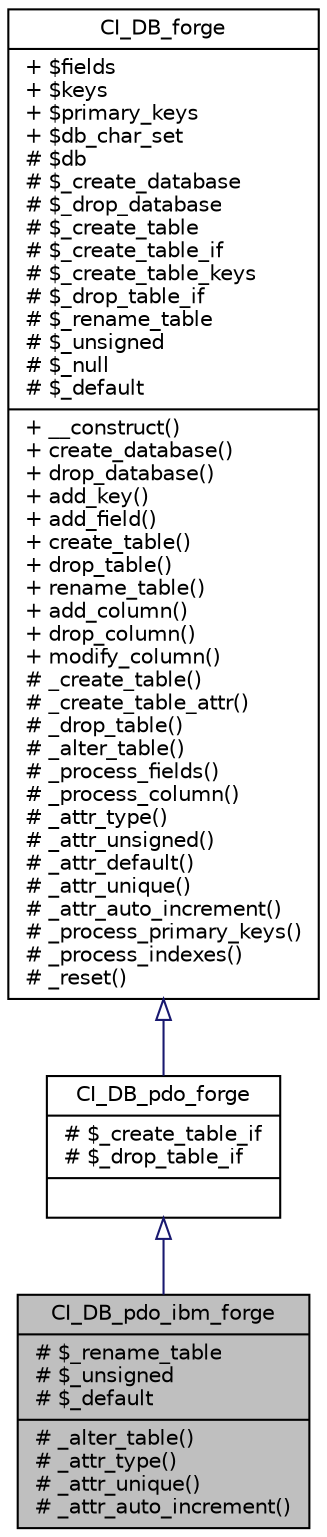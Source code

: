 digraph "CI_DB_pdo_ibm_forge"
{
 // LATEX_PDF_SIZE
  edge [fontname="Helvetica",fontsize="10",labelfontname="Helvetica",labelfontsize="10"];
  node [fontname="Helvetica",fontsize="10",shape=record];
  Node0 [label="{CI_DB_pdo_ibm_forge\n|# $_rename_table\l# $_unsigned\l# $_default\l|# _alter_table()\l# _attr_type()\l# _attr_unique()\l# _attr_auto_increment()\l}",height=0.2,width=0.4,color="black", fillcolor="grey75", style="filled", fontcolor="black",tooltip=" "];
  Node1 -> Node0 [dir="back",color="midnightblue",fontsize="10",style="solid",arrowtail="onormal",fontname="Helvetica"];
  Node1 [label="{CI_DB_pdo_forge\n|# $_create_table_if\l# $_drop_table_if\l|}",height=0.2,width=0.4,color="black", fillcolor="white", style="filled",URL="$class_c_i___d_b__pdo__forge.html",tooltip=" "];
  Node2 -> Node1 [dir="back",color="midnightblue",fontsize="10",style="solid",arrowtail="onormal",fontname="Helvetica"];
  Node2 [label="{CI_DB_forge\n|+ $fields\l+ $keys\l+ $primary_keys\l+ $db_char_set\l# $db\l# $_create_database\l# $_drop_database\l# $_create_table\l# $_create_table_if\l# $_create_table_keys\l# $_drop_table_if\l# $_rename_table\l# $_unsigned\l# $_null\l# $_default\l|+ __construct()\l+ create_database()\l+ drop_database()\l+ add_key()\l+ add_field()\l+ create_table()\l+ drop_table()\l+ rename_table()\l+ add_column()\l+ drop_column()\l+ modify_column()\l# _create_table()\l# _create_table_attr()\l# _drop_table()\l# _alter_table()\l# _process_fields()\l# _process_column()\l# _attr_type()\l# _attr_unsigned()\l# _attr_default()\l# _attr_unique()\l# _attr_auto_increment()\l# _process_primary_keys()\l# _process_indexes()\l# _reset()\l}",height=0.2,width=0.4,color="black", fillcolor="white", style="filled",URL="$class_c_i___d_b__forge.html",tooltip=" "];
}
